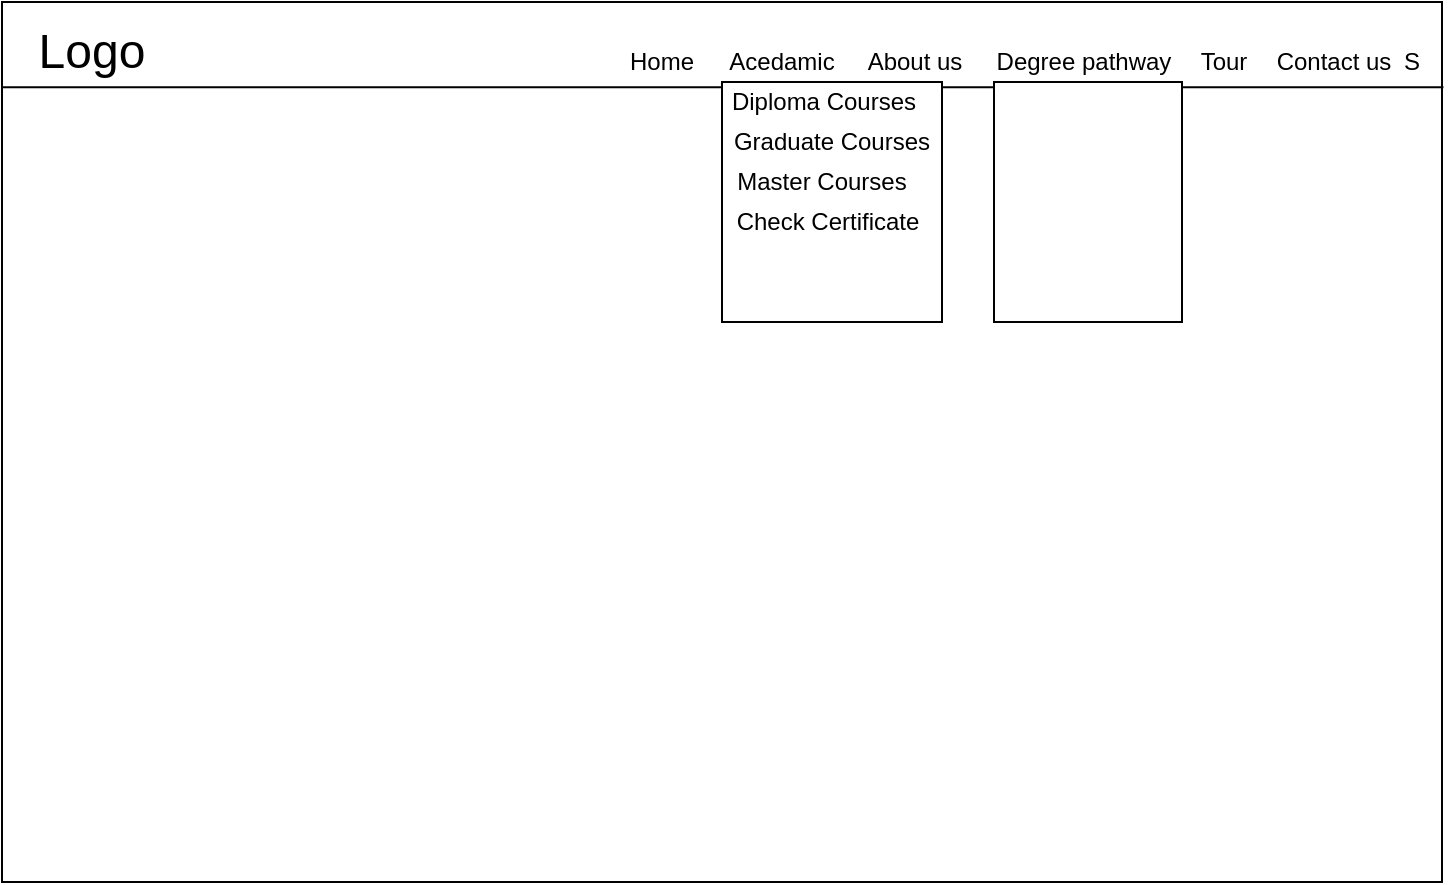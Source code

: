<mxfile version="15.3.8" type="device"><diagram id="N91ntXW-Rs_d_2ylppBL" name="wireframe"><mxGraphModel dx="782" dy="460" grid="1" gridSize="10" guides="1" tooltips="1" connect="1" arrows="1" fold="1" page="1" pageScale="1" pageWidth="850" pageHeight="1100" math="0" shadow="0"><root><mxCell id="0"/><mxCell id="1" parent="0"/><mxCell id="kM0e6kEWs5JleAlSCSj7-1" value="" style="rounded=0;whiteSpace=wrap;html=1;" parent="1" vertex="1"><mxGeometry x="40" y="40" width="720" height="440" as="geometry"/></mxCell><mxCell id="kM0e6kEWs5JleAlSCSj7-2" value="" style="endArrow=none;html=1;exitX=0;exitY=0.097;exitDx=0;exitDy=0;entryX=1.001;entryY=0.097;entryDx=0;entryDy=0;entryPerimeter=0;exitPerimeter=0;" parent="1" source="kM0e6kEWs5JleAlSCSj7-1" target="kM0e6kEWs5JleAlSCSj7-1" edge="1"><mxGeometry width="50" height="50" relative="1" as="geometry"><mxPoint x="370" y="290" as="sourcePoint"/><mxPoint x="420" y="240" as="targetPoint"/></mxGeometry></mxCell><mxCell id="kM0e6kEWs5JleAlSCSj7-3" value="Home" style="text;html=1;strokeColor=none;fillColor=none;align=center;verticalAlign=middle;whiteSpace=wrap;rounded=0;" parent="1" vertex="1"><mxGeometry x="350" y="60" width="40" height="20" as="geometry"/></mxCell><mxCell id="kM0e6kEWs5JleAlSCSj7-4" value="About us" style="text;html=1;strokeColor=none;fillColor=none;align=center;verticalAlign=middle;whiteSpace=wrap;rounded=0;" parent="1" vertex="1"><mxGeometry x="468.5" y="60" width="55" height="20" as="geometry"/></mxCell><mxCell id="kM0e6kEWs5JleAlSCSj7-5" value="Degree pathway" style="text;html=1;strokeColor=none;fillColor=none;align=center;verticalAlign=middle;whiteSpace=wrap;rounded=0;" parent="1" vertex="1"><mxGeometry x="536" y="60" width="90" height="20" as="geometry"/></mxCell><mxCell id="kM0e6kEWs5JleAlSCSj7-6" value="Tour" style="text;html=1;strokeColor=none;fillColor=none;align=center;verticalAlign=middle;whiteSpace=wrap;rounded=0;" parent="1" vertex="1"><mxGeometry x="636" y="60" width="30" height="20" as="geometry"/></mxCell><mxCell id="kM0e6kEWs5JleAlSCSj7-7" value="Contact us" style="text;html=1;strokeColor=none;fillColor=none;align=center;verticalAlign=middle;whiteSpace=wrap;rounded=0;" parent="1" vertex="1"><mxGeometry x="676" y="60" width="60" height="20" as="geometry"/></mxCell><mxCell id="kM0e6kEWs5JleAlSCSj7-8" value="&lt;font style=&quot;font-size: 24px&quot;&gt;Logo&lt;/font&gt;" style="text;html=1;strokeColor=none;fillColor=none;align=center;verticalAlign=middle;whiteSpace=wrap;rounded=0;" parent="1" vertex="1"><mxGeometry x="40" y="40" width="90" height="50" as="geometry"/></mxCell><mxCell id="pAsw484Kb0nAmd54NRUQ-1" value="Acedamic" style="text;html=1;strokeColor=none;fillColor=none;align=center;verticalAlign=middle;whiteSpace=wrap;rounded=0;" vertex="1" parent="1"><mxGeometry x="400" y="60" width="60" height="20" as="geometry"/></mxCell><mxCell id="pAsw484Kb0nAmd54NRUQ-2" value="" style="rounded=0;whiteSpace=wrap;html=1;" vertex="1" parent="1"><mxGeometry x="536" y="80" width="94" height="120" as="geometry"/></mxCell><mxCell id="pAsw484Kb0nAmd54NRUQ-3" value="" style="rounded=0;whiteSpace=wrap;html=1;" vertex="1" parent="1"><mxGeometry x="400" y="80" width="110" height="120" as="geometry"/></mxCell><mxCell id="pAsw484Kb0nAmd54NRUQ-4" value="Diploma Courses" style="text;html=1;strokeColor=none;fillColor=none;align=center;verticalAlign=middle;whiteSpace=wrap;rounded=0;" vertex="1" parent="1"><mxGeometry x="396" y="80" width="110" height="20" as="geometry"/></mxCell><mxCell id="pAsw484Kb0nAmd54NRUQ-5" value="Graduate Courses" style="text;html=1;strokeColor=none;fillColor=none;align=center;verticalAlign=middle;whiteSpace=wrap;rounded=0;" vertex="1" parent="1"><mxGeometry x="400" y="100" width="110" height="20" as="geometry"/></mxCell><mxCell id="pAsw484Kb0nAmd54NRUQ-7" value="Master Courses" style="text;html=1;strokeColor=none;fillColor=none;align=center;verticalAlign=middle;whiteSpace=wrap;rounded=0;" vertex="1" parent="1"><mxGeometry x="400" y="120" width="100" height="20" as="geometry"/></mxCell><mxCell id="pAsw484Kb0nAmd54NRUQ-10" value="S" style="text;html=1;strokeColor=none;fillColor=none;align=center;verticalAlign=middle;whiteSpace=wrap;rounded=0;" vertex="1" parent="1"><mxGeometry x="725" y="60" width="40" height="20" as="geometry"/></mxCell><mxCell id="pAsw484Kb0nAmd54NRUQ-11" value="Check Certificate" style="text;html=1;strokeColor=none;fillColor=none;align=center;verticalAlign=middle;whiteSpace=wrap;rounded=0;" vertex="1" parent="1"><mxGeometry x="403" y="140" width="100" height="20" as="geometry"/></mxCell></root></mxGraphModel></diagram></mxfile>